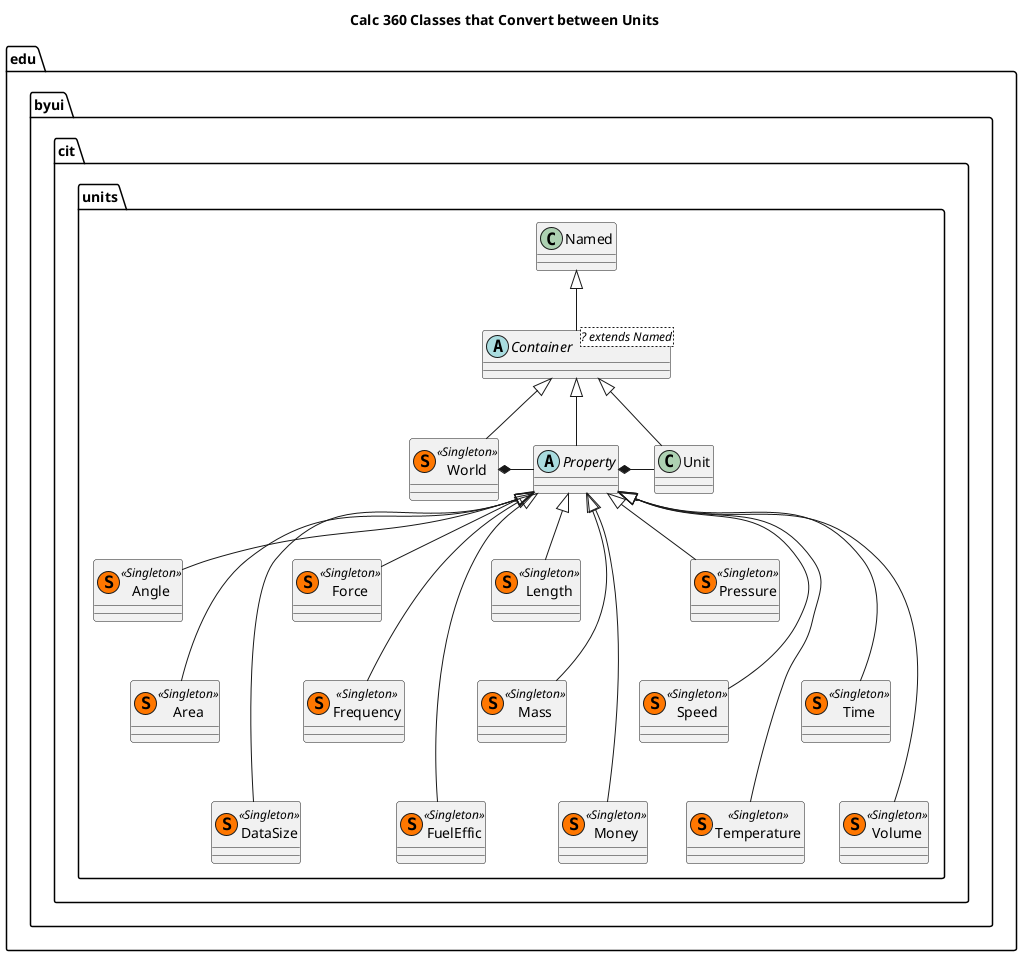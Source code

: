 @startuml
skinparam classAttributeIconSize 0

title Calc 360 Classes that Convert between Units
package edu.byui.cit.units {
	class Angle <<(S, #FF7700) Singleton>>
	class Area <<(S, #FF7700) Singleton>>
	abstract Container<? extends Named>
	class DataSize <<(S, #FF7700) Singleton>>
	class Force <<(S, #FF7700) Singleton>>
	class Frequency <<(S, #FF7700) Singleton>>
	class FuelEffic <<(S, #FF7700) Singleton>>
	class Length <<(S, #FF7700) Singleton>>
	class Mass <<(S, #FF7700) Singleton>>
	class Money <<(S, #FF7700) Singleton>>
	class Named
	class Pressure <<(S, #FF7700) Singleton>>
	abstract Property
	class Speed <<(S, #FF7700) Singleton>>
	class Temperature <<(S, #FF7700) Singleton>>
	class Time <<(S, #FF7700) Singleton>>
	class Unit
	class Volume <<(S, #FF7700) Singleton>>
	class World <<(S, #FF7700) Singleton>>

	Named <|-- Container
	Container <|-- World
	World *-right- Property
	Property *-right- Unit
	Container <|-- Property
	Property <|-- Angle
	Property <|--- Area
	Property <|---- DataSize
	Property <|-- Force
	Property <|--- Frequency
	Property <|---- FuelEffic
	Property <|-- Length
	Property <|--- Mass
	Property <|---- Money
	Property <|-- Pressure
	Property <|--- Speed
	Property <|---- Temperature
	Property <|--- Time
	Property <|---- Volume
	Container <|-- Unit
}
@enduml
